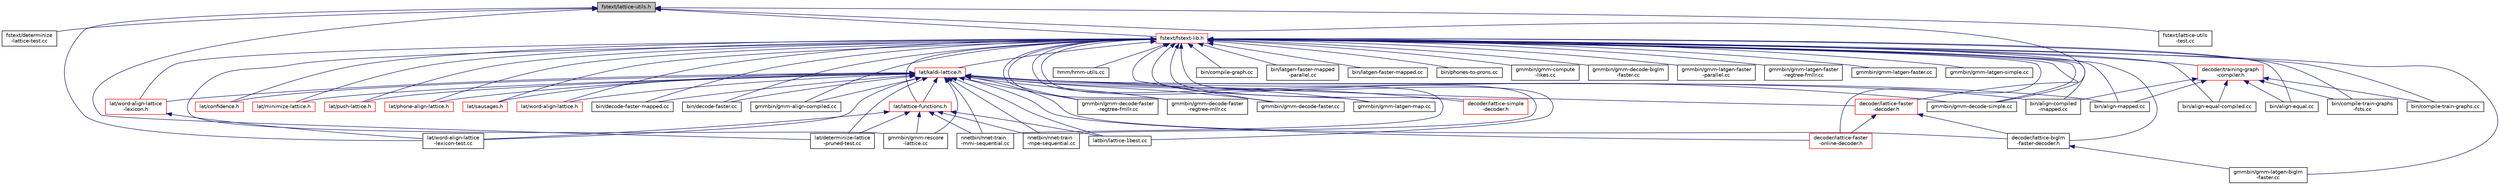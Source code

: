 digraph "fstext/lattice-utils.h"
{
  edge [fontname="Helvetica",fontsize="10",labelfontname="Helvetica",labelfontsize="10"];
  node [fontname="Helvetica",fontsize="10",shape=record];
  Node39 [label="fstext/lattice-utils.h",height=0.2,width=0.4,color="black", fillcolor="grey75", style="filled", fontcolor="black"];
  Node39 -> Node40 [dir="back",color="midnightblue",fontsize="10",style="solid",fontname="Helvetica"];
  Node40 [label="fstext/determinize\l-lattice-test.cc",height=0.2,width=0.4,color="black", fillcolor="white", style="filled",URL="$determinize-lattice-test_8cc.html"];
  Node39 -> Node41 [dir="back",color="midnightblue",fontsize="10",style="solid",fontname="Helvetica"];
  Node41 [label="fstext/fstext-lib.h",height=0.2,width=0.4,color="red", fillcolor="white", style="filled",URL="$fstext-lib_8h.html"];
  Node41 -> Node42 [dir="back",color="midnightblue",fontsize="10",style="solid",fontname="Helvetica"];
  Node42 [label="lat/kaldi-lattice.h",height=0.2,width=0.4,color="red", fillcolor="white", style="filled",URL="$kaldi-lattice_8h.html"];
  Node42 -> Node99 [dir="back",color="midnightblue",fontsize="10",style="solid",fontname="Helvetica"];
  Node99 [label="decoder/lattice-faster\l-decoder.h",height=0.2,width=0.4,color="red", fillcolor="white", style="filled",URL="$lattice-faster-decoder_8h.html"];
  Node99 -> Node118 [dir="back",color="midnightblue",fontsize="10",style="solid",fontname="Helvetica"];
  Node118 [label="decoder/lattice-biglm\l-faster-decoder.h",height=0.2,width=0.4,color="black", fillcolor="white", style="filled",URL="$lattice-biglm-faster-decoder_8h.html"];
  Node118 -> Node119 [dir="back",color="midnightblue",fontsize="10",style="solid",fontname="Helvetica"];
  Node119 [label="gmmbin/gmm-latgen-biglm\l-faster.cc",height=0.2,width=0.4,color="black", fillcolor="white", style="filled",URL="$gmm-latgen-biglm-faster_8cc.html"];
  Node99 -> Node121 [dir="back",color="midnightblue",fontsize="10",style="solid",fontname="Helvetica"];
  Node121 [label="decoder/lattice-faster\l-online-decoder.h",height=0.2,width=0.4,color="red", fillcolor="white", style="filled",URL="$lattice-faster-online-decoder_8h.html"];
  Node42 -> Node123 [dir="back",color="midnightblue",fontsize="10",style="solid",fontname="Helvetica"];
  Node123 [label="decoder/lattice-simple\l-decoder.h",height=0.2,width=0.4,color="red", fillcolor="white", style="filled",URL="$lattice-simple-decoder_8h.html"];
  Node42 -> Node132 [dir="back",color="midnightblue",fontsize="10",style="solid",fontname="Helvetica"];
  Node132 [label="lat/lattice-functions.h",height=0.2,width=0.4,color="red", fillcolor="white", style="filled",URL="$lattice-functions_8h.html"];
  Node132 -> Node126 [dir="back",color="midnightblue",fontsize="10",style="solid",fontname="Helvetica"];
  Node126 [label="lat/determinize-lattice\l-pruned-test.cc",height=0.2,width=0.4,color="black", fillcolor="white", style="filled",URL="$determinize-lattice-pruned-test_8cc.html"];
  Node132 -> Node48 [dir="back",color="midnightblue",fontsize="10",style="solid",fontname="Helvetica"];
  Node48 [label="lat/word-align-lattice\l-lexicon-test.cc",height=0.2,width=0.4,color="black", fillcolor="white", style="filled",URL="$word-align-lattice-lexicon-test_8cc.html"];
  Node132 -> Node135 [dir="back",color="midnightblue",fontsize="10",style="solid",fontname="Helvetica"];
  Node135 [label="gmmbin/gmm-rescore\l-lattice.cc",height=0.2,width=0.4,color="black", fillcolor="white", style="filled",URL="$gmm-rescore-lattice_8cc.html"];
  Node132 -> Node96 [dir="back",color="midnightblue",fontsize="10",style="solid",fontname="Helvetica"];
  Node96 [label="nnetbin/nnet-train\l-mmi-sequential.cc",height=0.2,width=0.4,color="black", fillcolor="white", style="filled",URL="$nnet-train-mmi-sequential_8cc.html"];
  Node132 -> Node97 [dir="back",color="midnightblue",fontsize="10",style="solid",fontname="Helvetica"];
  Node97 [label="nnetbin/nnet-train\l-mpe-sequential.cc",height=0.2,width=0.4,color="black", fillcolor="white", style="filled",URL="$nnet-train-mpe-sequential_8cc.html"];
  Node132 -> Node136 [dir="back",color="midnightblue",fontsize="10",style="solid",fontname="Helvetica"];
  Node136 [label="latbin/lattice-1best.cc",height=0.2,width=0.4,color="black", fillcolor="white", style="filled",URL="$lattice-1best_8cc.html"];
  Node42 -> Node118 [dir="back",color="midnightblue",fontsize="10",style="solid",fontname="Helvetica"];
  Node42 -> Node121 [dir="back",color="midnightblue",fontsize="10",style="solid",fontname="Helvetica"];
  Node42 -> Node187 [dir="back",color="midnightblue",fontsize="10",style="solid",fontname="Helvetica"];
  Node187 [label="lat/confidence.h",height=0.2,width=0.4,color="red", fillcolor="white", style="filled",URL="$confidence_8h.html"];
  Node42 -> Node126 [dir="back",color="midnightblue",fontsize="10",style="solid",fontname="Helvetica"];
  Node42 -> Node188 [dir="back",color="midnightblue",fontsize="10",style="solid",fontname="Helvetica"];
  Node188 [label="lat/minimize-lattice.h",height=0.2,width=0.4,color="red", fillcolor="white", style="filled",URL="$minimize-lattice_8h.html"];
  Node42 -> Node192 [dir="back",color="midnightblue",fontsize="10",style="solid",fontname="Helvetica"];
  Node192 [label="lat/push-lattice.h",height=0.2,width=0.4,color="red", fillcolor="white", style="filled",URL="$push-lattice_8h.html"];
  Node42 -> Node198 [dir="back",color="midnightblue",fontsize="10",style="solid",fontname="Helvetica"];
  Node198 [label="lat/phone-align-lattice.h",height=0.2,width=0.4,color="red", fillcolor="white", style="filled",URL="$phone-align-lattice_8h.html"];
  Node42 -> Node200 [dir="back",color="midnightblue",fontsize="10",style="solid",fontname="Helvetica"];
  Node200 [label="lat/sausages.h",height=0.2,width=0.4,color="red", fillcolor="white", style="filled",URL="$sausages_8h.html"];
  Node42 -> Node48 [dir="back",color="midnightblue",fontsize="10",style="solid",fontname="Helvetica"];
  Node42 -> Node203 [dir="back",color="midnightblue",fontsize="10",style="solid",fontname="Helvetica"];
  Node203 [label="lat/word-align-lattice\l-lexicon.h",height=0.2,width=0.4,color="red", fillcolor="white", style="filled",URL="$word-align-lattice-lexicon_8h.html"];
  Node203 -> Node48 [dir="back",color="midnightblue",fontsize="10",style="solid",fontname="Helvetica"];
  Node42 -> Node204 [dir="back",color="midnightblue",fontsize="10",style="solid",fontname="Helvetica"];
  Node204 [label="lat/word-align-lattice.h",height=0.2,width=0.4,color="red", fillcolor="white", style="filled",URL="$word-align-lattice_8h.html"];
  Node42 -> Node61 [dir="back",color="midnightblue",fontsize="10",style="solid",fontname="Helvetica"];
  Node61 [label="bin/align-compiled\l-mapped.cc",height=0.2,width=0.4,color="black", fillcolor="white", style="filled",URL="$align-compiled-mapped_8cc.html"];
  Node42 -> Node101 [dir="back",color="midnightblue",fontsize="10",style="solid",fontname="Helvetica"];
  Node101 [label="bin/align-mapped.cc",height=0.2,width=0.4,color="black", fillcolor="white", style="filled",URL="$align-mapped_8cc.html"];
  Node42 -> Node91 [dir="back",color="midnightblue",fontsize="10",style="solid",fontname="Helvetica"];
  Node91 [label="bin/decode-faster-mapped.cc",height=0.2,width=0.4,color="black", fillcolor="white", style="filled",URL="$decode-faster-mapped_8cc.html"];
  Node42 -> Node92 [dir="back",color="midnightblue",fontsize="10",style="solid",fontname="Helvetica"];
  Node92 [label="bin/decode-faster.cc",height=0.2,width=0.4,color="black", fillcolor="white", style="filled",URL="$decode-faster_8cc.html"];
  Node42 -> Node76 [dir="back",color="midnightblue",fontsize="10",style="solid",fontname="Helvetica"];
  Node76 [label="gmmbin/gmm-align-compiled.cc",height=0.2,width=0.4,color="black", fillcolor="white", style="filled",URL="$gmm-align-compiled_8cc.html"];
  Node42 -> Node93 [dir="back",color="midnightblue",fontsize="10",style="solid",fontname="Helvetica"];
  Node93 [label="gmmbin/gmm-decode-faster\l-regtree-fmllr.cc",height=0.2,width=0.4,color="black", fillcolor="white", style="filled",URL="$gmm-decode-faster-regtree-fmllr_8cc.html"];
  Node42 -> Node94 [dir="back",color="midnightblue",fontsize="10",style="solid",fontname="Helvetica"];
  Node94 [label="gmmbin/gmm-decode-faster\l-regtree-mllr.cc",height=0.2,width=0.4,color="black", fillcolor="white", style="filled",URL="$gmm-decode-faster-regtree-mllr_8cc.html"];
  Node42 -> Node95 [dir="back",color="midnightblue",fontsize="10",style="solid",fontname="Helvetica"];
  Node95 [label="gmmbin/gmm-decode-faster.cc",height=0.2,width=0.4,color="black", fillcolor="white", style="filled",URL="$gmm-decode-faster_8cc.html"];
  Node42 -> Node185 [dir="back",color="midnightblue",fontsize="10",style="solid",fontname="Helvetica"];
  Node185 [label="gmmbin/gmm-decode-simple.cc",height=0.2,width=0.4,color="black", fillcolor="white", style="filled",URL="$gmm-decode-simple_8cc.html"];
  Node42 -> Node108 [dir="back",color="midnightblue",fontsize="10",style="solid",fontname="Helvetica"];
  Node108 [label="gmmbin/gmm-latgen-map.cc",height=0.2,width=0.4,color="black", fillcolor="white", style="filled",URL="$gmm-latgen-map_8cc.html"];
  Node42 -> Node135 [dir="back",color="midnightblue",fontsize="10",style="solid",fontname="Helvetica"];
  Node42 -> Node96 [dir="back",color="midnightblue",fontsize="10",style="solid",fontname="Helvetica"];
  Node42 -> Node97 [dir="back",color="midnightblue",fontsize="10",style="solid",fontname="Helvetica"];
  Node42 -> Node136 [dir="back",color="midnightblue",fontsize="10",style="solid",fontname="Helvetica"];
  Node41 -> Node52 [dir="back",color="midnightblue",fontsize="10",style="solid",fontname="Helvetica"];
  Node52 [label="hmm/hmm-utils.cc",height=0.2,width=0.4,color="black", fillcolor="white", style="filled",URL="$hmm-utils_8cc.html"];
  Node41 -> Node99 [dir="back",color="midnightblue",fontsize="10",style="solid",fontname="Helvetica"];
  Node41 -> Node123 [dir="back",color="midnightblue",fontsize="10",style="solid",fontname="Helvetica"];
  Node41 -> Node132 [dir="back",color="midnightblue",fontsize="10",style="solid",fontname="Helvetica"];
  Node41 -> Node118 [dir="back",color="midnightblue",fontsize="10",style="solid",fontname="Helvetica"];
  Node41 -> Node121 [dir="back",color="midnightblue",fontsize="10",style="solid",fontname="Helvetica"];
  Node41 -> Node289 [dir="back",color="midnightblue",fontsize="10",style="solid",fontname="Helvetica"];
  Node289 [label="decoder/training-graph\l-compiler.h",height=0.2,width=0.4,color="red", fillcolor="white", style="filled",URL="$training-graph-compiler_8h.html"];
  Node289 -> Node61 [dir="back",color="midnightblue",fontsize="10",style="solid",fontname="Helvetica"];
  Node289 -> Node290 [dir="back",color="midnightblue",fontsize="10",style="solid",fontname="Helvetica"];
  Node290 [label="bin/align-equal-compiled.cc",height=0.2,width=0.4,color="black", fillcolor="white", style="filled",URL="$align-equal-compiled_8cc.html"];
  Node289 -> Node291 [dir="back",color="midnightblue",fontsize="10",style="solid",fontname="Helvetica"];
  Node291 [label="bin/align-equal.cc",height=0.2,width=0.4,color="black", fillcolor="white", style="filled",URL="$align-equal_8cc.html"];
  Node289 -> Node101 [dir="back",color="midnightblue",fontsize="10",style="solid",fontname="Helvetica"];
  Node289 -> Node292 [dir="back",color="midnightblue",fontsize="10",style="solid",fontname="Helvetica"];
  Node292 [label="bin/compile-train-graphs\l-fsts.cc",height=0.2,width=0.4,color="black", fillcolor="white", style="filled",URL="$compile-train-graphs-fsts_8cc.html"];
  Node289 -> Node293 [dir="back",color="midnightblue",fontsize="10",style="solid",fontname="Helvetica"];
  Node293 [label="bin/compile-train-graphs.cc",height=0.2,width=0.4,color="black", fillcolor="white", style="filled",URL="$compile-train-graphs_8cc.html"];
  Node41 -> Node187 [dir="back",color="midnightblue",fontsize="10",style="solid",fontname="Helvetica"];
  Node41 -> Node188 [dir="back",color="midnightblue",fontsize="10",style="solid",fontname="Helvetica"];
  Node41 -> Node192 [dir="back",color="midnightblue",fontsize="10",style="solid",fontname="Helvetica"];
  Node41 -> Node198 [dir="back",color="midnightblue",fontsize="10",style="solid",fontname="Helvetica"];
  Node41 -> Node200 [dir="back",color="midnightblue",fontsize="10",style="solid",fontname="Helvetica"];
  Node41 -> Node203 [dir="back",color="midnightblue",fontsize="10",style="solid",fontname="Helvetica"];
  Node41 -> Node204 [dir="back",color="midnightblue",fontsize="10",style="solid",fontname="Helvetica"];
  Node41 -> Node61 [dir="back",color="midnightblue",fontsize="10",style="solid",fontname="Helvetica"];
  Node41 -> Node290 [dir="back",color="midnightblue",fontsize="10",style="solid",fontname="Helvetica"];
  Node41 -> Node291 [dir="back",color="midnightblue",fontsize="10",style="solid",fontname="Helvetica"];
  Node41 -> Node101 [dir="back",color="midnightblue",fontsize="10",style="solid",fontname="Helvetica"];
  Node41 -> Node63 [dir="back",color="midnightblue",fontsize="10",style="solid",fontname="Helvetica"];
  Node63 [label="bin/compile-graph.cc",height=0.2,width=0.4,color="black", fillcolor="white", style="filled",URL="$compile-graph_8cc.html"];
  Node41 -> Node292 [dir="back",color="midnightblue",fontsize="10",style="solid",fontname="Helvetica"];
  Node41 -> Node293 [dir="back",color="midnightblue",fontsize="10",style="solid",fontname="Helvetica"];
  Node41 -> Node91 [dir="back",color="midnightblue",fontsize="10",style="solid",fontname="Helvetica"];
  Node41 -> Node92 [dir="back",color="midnightblue",fontsize="10",style="solid",fontname="Helvetica"];
  Node41 -> Node102 [dir="back",color="midnightblue",fontsize="10",style="solid",fontname="Helvetica"];
  Node102 [label="bin/latgen-faster-mapped\l-parallel.cc",height=0.2,width=0.4,color="black", fillcolor="white", style="filled",URL="$latgen-faster-mapped-parallel_8cc.html"];
  Node41 -> Node103 [dir="back",color="midnightblue",fontsize="10",style="solid",fontname="Helvetica"];
  Node103 [label="bin/latgen-faster-mapped.cc",height=0.2,width=0.4,color="black", fillcolor="white", style="filled",URL="$latgen-faster-mapped_8cc.html"];
  Node41 -> Node70 [dir="back",color="midnightblue",fontsize="10",style="solid",fontname="Helvetica"];
  Node70 [label="bin/phones-to-prons.cc",height=0.2,width=0.4,color="black", fillcolor="white", style="filled",URL="$phones-to-prons_8cc.html"];
  Node41 -> Node76 [dir="back",color="midnightblue",fontsize="10",style="solid",fontname="Helvetica"];
  Node41 -> Node294 [dir="back",color="midnightblue",fontsize="10",style="solid",fontname="Helvetica"];
  Node294 [label="gmmbin/gmm-compute\l-likes.cc",height=0.2,width=0.4,color="black", fillcolor="white", style="filled",URL="$gmm-compute-likes_8cc.html"];
  Node41 -> Node87 [dir="back",color="midnightblue",fontsize="10",style="solid",fontname="Helvetica"];
  Node87 [label="gmmbin/gmm-decode-biglm\l-faster.cc",height=0.2,width=0.4,color="black", fillcolor="white", style="filled",URL="$gmm-decode-biglm-faster_8cc.html"];
  Node41 -> Node93 [dir="back",color="midnightblue",fontsize="10",style="solid",fontname="Helvetica"];
  Node41 -> Node94 [dir="back",color="midnightblue",fontsize="10",style="solid",fontname="Helvetica"];
  Node41 -> Node95 [dir="back",color="midnightblue",fontsize="10",style="solid",fontname="Helvetica"];
  Node41 -> Node185 [dir="back",color="midnightblue",fontsize="10",style="solid",fontname="Helvetica"];
  Node41 -> Node119 [dir="back",color="midnightblue",fontsize="10",style="solid",fontname="Helvetica"];
  Node41 -> Node105 [dir="back",color="midnightblue",fontsize="10",style="solid",fontname="Helvetica"];
  Node105 [label="gmmbin/gmm-latgen-faster\l-parallel.cc",height=0.2,width=0.4,color="black", fillcolor="white", style="filled",URL="$gmm-latgen-faster-parallel_8cc.html"];
  Node41 -> Node106 [dir="back",color="midnightblue",fontsize="10",style="solid",fontname="Helvetica"];
  Node106 [label="gmmbin/gmm-latgen-faster\l-regtree-fmllr.cc",height=0.2,width=0.4,color="black", fillcolor="white", style="filled",URL="$gmm-latgen-faster-regtree-fmllr_8cc.html"];
  Node41 -> Node107 [dir="back",color="midnightblue",fontsize="10",style="solid",fontname="Helvetica"];
  Node107 [label="gmmbin/gmm-latgen-faster.cc",height=0.2,width=0.4,color="black", fillcolor="white", style="filled",URL="$gmm-latgen-faster_8cc.html"];
  Node41 -> Node108 [dir="back",color="midnightblue",fontsize="10",style="solid",fontname="Helvetica"];
  Node41 -> Node109 [dir="back",color="midnightblue",fontsize="10",style="solid",fontname="Helvetica"];
  Node109 [label="gmmbin/gmm-latgen-simple.cc",height=0.2,width=0.4,color="black", fillcolor="white", style="filled",URL="$gmm-latgen-simple_8cc.html"];
  Node41 -> Node135 [dir="back",color="midnightblue",fontsize="10",style="solid",fontname="Helvetica"];
  Node41 -> Node96 [dir="back",color="midnightblue",fontsize="10",style="solid",fontname="Helvetica"];
  Node41 -> Node97 [dir="back",color="midnightblue",fontsize="10",style="solid",fontname="Helvetica"];
  Node41 -> Node136 [dir="back",color="midnightblue",fontsize="10",style="solid",fontname="Helvetica"];
  Node39 -> Node295 [dir="back",color="midnightblue",fontsize="10",style="solid",fontname="Helvetica"];
  Node295 [label="fstext/lattice-utils\l-test.cc",height=0.2,width=0.4,color="black", fillcolor="white", style="filled",URL="$lattice-utils-test_8cc.html"];
  Node39 -> Node126 [dir="back",color="midnightblue",fontsize="10",style="solid",fontname="Helvetica"];
  Node39 -> Node48 [dir="back",color="midnightblue",fontsize="10",style="solid",fontname="Helvetica"];
  Node39 -> Node185 [dir="back",color="midnightblue",fontsize="10",style="solid",fontname="Helvetica"];
}
